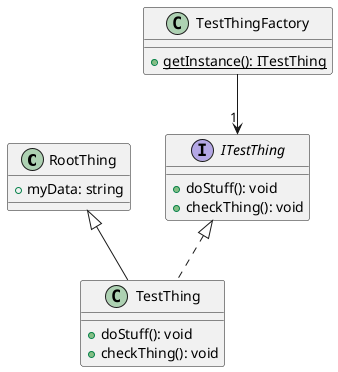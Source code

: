 @startuml
class RootThing {
    +myData: string
}
interface ITestThing {
    +doStuff(): void
    +checkThing(): void
}
class TestThingFactory {
    +{static} getInstance(): ITestThing
}
class TestThing extends RootThing implements ITestThing {
    +doStuff(): void
    +checkThing(): void
}
TestThingFactory --> "1" ITestThing
@enduml